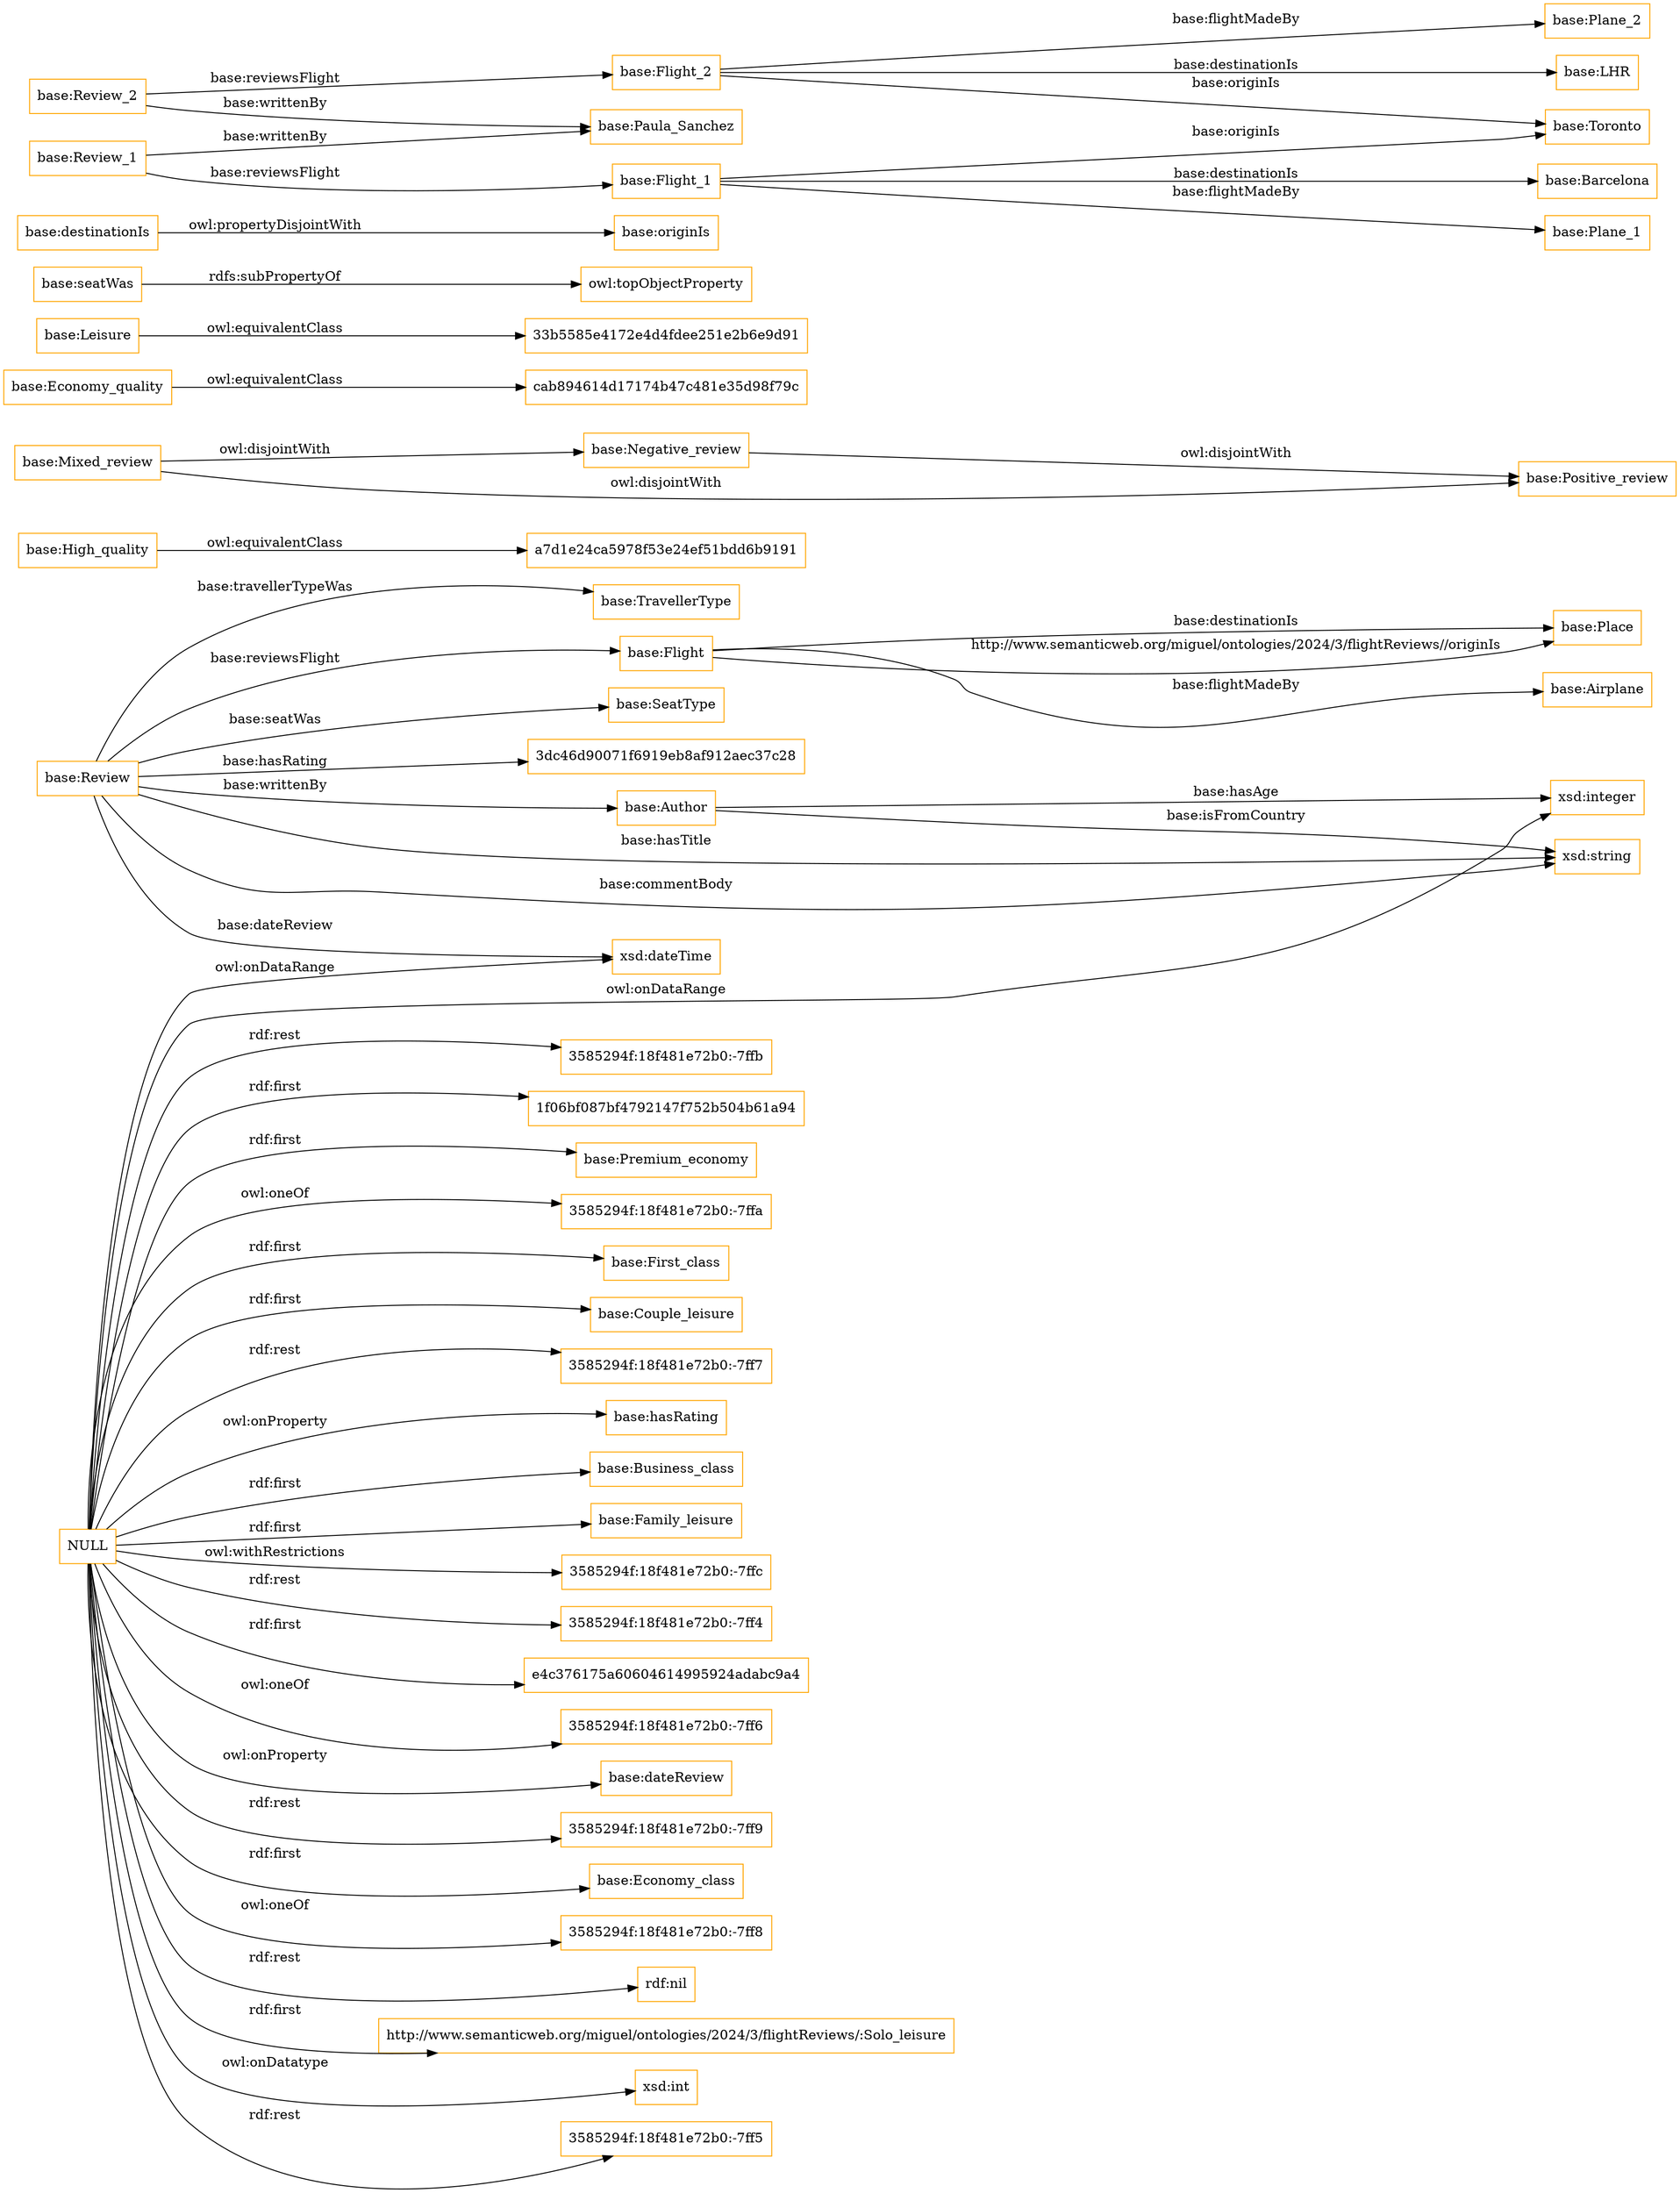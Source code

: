 digraph ar2dtool_diagram { 
rankdir=LR;
size="1501"
node [shape = rectangle, color="orange"]; "base:TravellerType" "base:Place" "base:Flight" "a7d1e24ca5978f53e24ef51bdd6b9191" "base:Negative_review" "base:Author" "base:Economy_quality" "cab894614d17174b47c481e35d98f79c" "base:SeatType" "base:Mixed_review" "base:Leisure" "base:Review" "base:High_quality" "base:Positive_review" "base:Airplane" "33b5585e4172e4d4fdee251e2b6e9d91" ; /*classes style*/
	"NULL" -> "base:Premium_economy" [ label = "rdf:first" ];
	"NULL" -> "3585294f:18f481e72b0:-7ffa" [ label = "owl:oneOf" ];
	"NULL" -> "base:First_class" [ label = "rdf:first" ];
	"NULL" -> "base:Couple_leisure" [ label = "rdf:first" ];
	"NULL" -> "3585294f:18f481e72b0:-7ff7" [ label = "rdf:rest" ];
	"NULL" -> "base:hasRating" [ label = "owl:onProperty" ];
	"NULL" -> "base:Business_class" [ label = "rdf:first" ];
	"NULL" -> "base:Family_leisure" [ label = "rdf:first" ];
	"NULL" -> "3585294f:18f481e72b0:-7ffc" [ label = "owl:withRestrictions" ];
	"NULL" -> "3585294f:18f481e72b0:-7ff4" [ label = "rdf:rest" ];
	"NULL" -> "xsd:integer" [ label = "owl:onDataRange" ];
	"NULL" -> "xsd:dateTime" [ label = "owl:onDataRange" ];
	"NULL" -> "e4c376175a60604614995924adabc9a4" [ label = "rdf:first" ];
	"NULL" -> "3585294f:18f481e72b0:-7ff6" [ label = "owl:oneOf" ];
	"NULL" -> "base:dateReview" [ label = "owl:onProperty" ];
	"NULL" -> "3585294f:18f481e72b0:-7ff9" [ label = "rdf:rest" ];
	"NULL" -> "base:Economy_class" [ label = "rdf:first" ];
	"NULL" -> "3585294f:18f481e72b0:-7ff8" [ label = "owl:oneOf" ];
	"NULL" -> "rdf:nil" [ label = "rdf:rest" ];
	"NULL" -> "http://www.semanticweb.org/miguel/ontologies/2024/3/flightReviews/:Solo_leisure" [ label = "rdf:first" ];
	"NULL" -> "xsd:int" [ label = "owl:onDatatype" ];
	"NULL" -> "3585294f:18f481e72b0:-7ff5" [ label = "rdf:rest" ];
	"NULL" -> "3585294f:18f481e72b0:-7ffb" [ label = "rdf:rest" ];
	"NULL" -> "1f06bf087bf4792147f752b504b61a94" [ label = "rdf:first" ];
	"base:seatWas" -> "owl:topObjectProperty" [ label = "rdfs:subPropertyOf" ];
	"base:destinationIs" -> "base:originIs" [ label = "owl:propertyDisjointWith" ];
	"base:Review_2" -> "base:Paula_Sanchez" [ label = "base:writtenBy" ];
	"base:Review_2" -> "base:Flight_2" [ label = "base:reviewsFlight" ];
	"base:Flight_2" -> "base:Toronto" [ label = "base:originIs" ];
	"base:Flight_2" -> "base:Plane_2" [ label = "base:flightMadeBy" ];
	"base:Flight_2" -> "base:LHR" [ label = "base:destinationIs" ];
	"base:Economy_quality" -> "cab894614d17174b47c481e35d98f79c" [ label = "owl:equivalentClass" ];
	"base:Review_1" -> "base:Paula_Sanchez" [ label = "base:writtenBy" ];
	"base:Review_1" -> "base:Flight_1" [ label = "base:reviewsFlight" ];
	"base:High_quality" -> "a7d1e24ca5978f53e24ef51bdd6b9191" [ label = "owl:equivalentClass" ];
	"base:Flight_1" -> "base:Toronto" [ label = "base:originIs" ];
	"base:Flight_1" -> "base:Plane_1" [ label = "base:flightMadeBy" ];
	"base:Flight_1" -> "base:Barcelona" [ label = "base:destinationIs" ];
	"base:Leisure" -> "33b5585e4172e4d4fdee251e2b6e9d91" [ label = "owl:equivalentClass" ];
	"base:Mixed_review" -> "base:Positive_review" [ label = "owl:disjointWith" ];
	"base:Mixed_review" -> "base:Negative_review" [ label = "owl:disjointWith" ];
	"base:Negative_review" -> "base:Positive_review" [ label = "owl:disjointWith" ];
	"base:Flight" -> "base:Airplane" [ label = "base:flightMadeBy" ];
	"base:Flight" -> "base:Place" [ label = "http://www.semanticweb.org/miguel/ontologies/2024/3/flightReviews//originIs" ];
	"base:Review" -> "base:Author" [ label = "base:writtenBy" ];
	"base:Review" -> "base:TravellerType" [ label = "base:travellerTypeWas" ];
	"base:Review" -> "base:Flight" [ label = "base:reviewsFlight" ];
	"base:Review" -> "xsd:string" [ label = "base:commentBody" ];
	"base:Review" -> "3dc46d90071f6919eb8af912aec37c28" [ label = "base:hasRating" ];
	"base:Review" -> "base:SeatType" [ label = "base:seatWas" ];
	"base:Flight" -> "base:Place" [ label = "base:destinationIs" ];
	"base:Review" -> "xsd:string" [ label = "base:hasTitle" ];
	"base:Review" -> "xsd:dateTime" [ label = "base:dateReview" ];
	"base:Author" -> "xsd:string" [ label = "base:isFromCountry" ];
	"base:Author" -> "xsd:integer" [ label = "base:hasAge" ];

}
